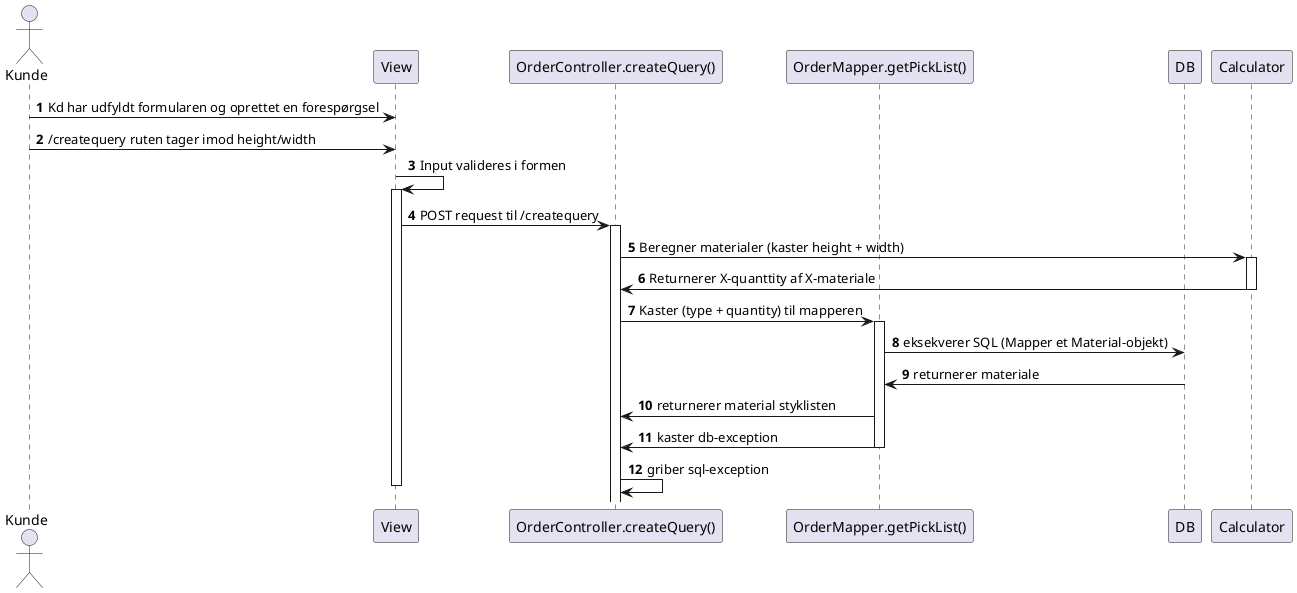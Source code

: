 @startuml
'https://plantuml.com/sequence-diagram

autonumber

Actor Kunde
participant View as V
participant "OrderController.createQuery()" as C
participant "OrderMapper.getPickList()" as M
participant DB
participant Calculator

Kunde -> V: Kd har udfyldt formularen og oprettet en forespørgsel
Kunde -> V: /createquery ruten tager imod height/width
V -> V: Input valideres i formen
activate V
V -> C: POST request til /createquery
activate C
C -> Calculator: Beregner materialer (kaster height + width)
activate Calculator
Calculator -> C: Returnerer X-quanttity af X-materiale
deactivate Calculator
C -> M: Kaster (type + quantity) til mapperen
activate M
M -> DB: eksekverer SQL (Mapper et Material-objekt)
DB -> M: returnerer materiale
M -> C: returnerer material styklisten
M -> C: kaster db-exception
deactivate M
C -> C: griber sql-exception

deactivate V
@enduml